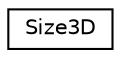 digraph "Graphical Class Hierarchy"
{
 // LATEX_PDF_SIZE
  edge [fontname="Helvetica",fontsize="10",labelfontname="Helvetica",labelfontsize="10"];
  node [fontname="Helvetica",fontsize="10",shape=record];
  rankdir="LR";
  Node0 [label="Size3D",height=0.2,width=0.4,color="black", fillcolor="white", style="filled",URL="$classarm__compute_1_1_size3_d.xhtml",tooltip="Class for specifying the size of a 3D shape or object."];
}
